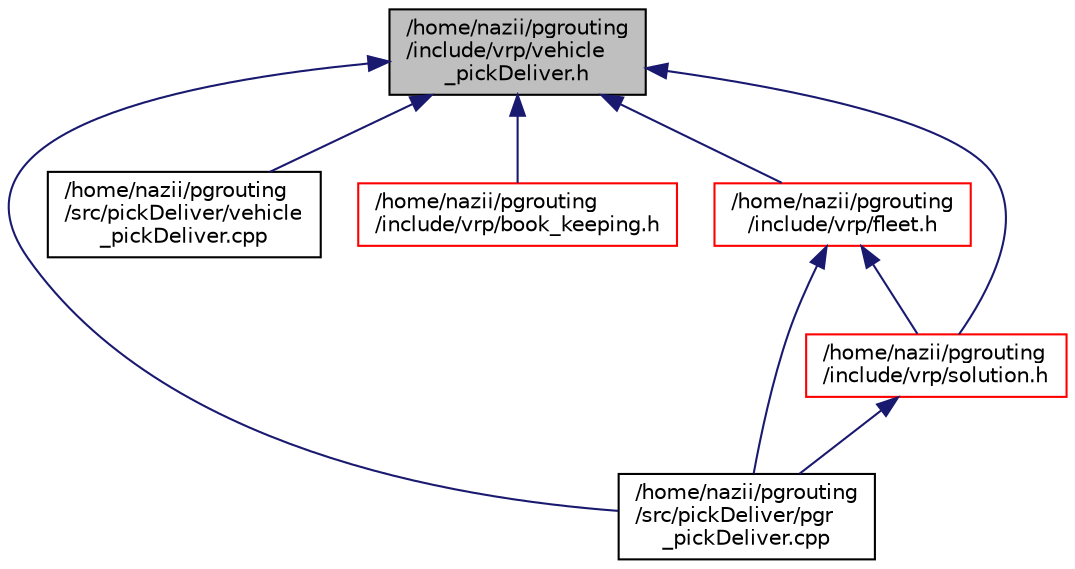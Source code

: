digraph "/home/nazii/pgrouting/include/vrp/vehicle_pickDeliver.h"
{
  edge [fontname="Helvetica",fontsize="10",labelfontname="Helvetica",labelfontsize="10"];
  node [fontname="Helvetica",fontsize="10",shape=record];
  Node37 [label="/home/nazii/pgrouting\l/include/vrp/vehicle\l_pickDeliver.h",height=0.2,width=0.4,color="black", fillcolor="grey75", style="filled", fontcolor="black"];
  Node37 -> Node38 [dir="back",color="midnightblue",fontsize="10",style="solid",fontname="Helvetica"];
  Node38 [label="/home/nazii/pgrouting\l/src/pickDeliver/pgr\l_pickDeliver.cpp",height=0.2,width=0.4,color="black", fillcolor="white", style="filled",URL="$pgr__pickDeliver_8cpp.html"];
  Node37 -> Node39 [dir="back",color="midnightblue",fontsize="10",style="solid",fontname="Helvetica"];
  Node39 [label="/home/nazii/pgrouting\l/src/pickDeliver/vehicle\l_pickDeliver.cpp",height=0.2,width=0.4,color="black", fillcolor="white", style="filled",URL="$vehicle__pickDeliver_8cpp.html"];
  Node37 -> Node40 [dir="back",color="midnightblue",fontsize="10",style="solid",fontname="Helvetica"];
  Node40 [label="/home/nazii/pgrouting\l/include/vrp/book_keeping.h",height=0.2,width=0.4,color="red", fillcolor="white", style="filled",URL="$book__keeping_8h.html"];
  Node37 -> Node44 [dir="back",color="midnightblue",fontsize="10",style="solid",fontname="Helvetica"];
  Node44 [label="/home/nazii/pgrouting\l/include/vrp/fleet.h",height=0.2,width=0.4,color="red", fillcolor="white", style="filled",URL="$fleet_8h.html"];
  Node44 -> Node38 [dir="back",color="midnightblue",fontsize="10",style="solid",fontname="Helvetica"];
  Node44 -> Node55 [dir="back",color="midnightblue",fontsize="10",style="solid",fontname="Helvetica"];
  Node55 [label="/home/nazii/pgrouting\l/include/vrp/solution.h",height=0.2,width=0.4,color="red", fillcolor="white", style="filled",URL="$solution_8h.html"];
  Node55 -> Node38 [dir="back",color="midnightblue",fontsize="10",style="solid",fontname="Helvetica"];
  Node37 -> Node55 [dir="back",color="midnightblue",fontsize="10",style="solid",fontname="Helvetica"];
}
